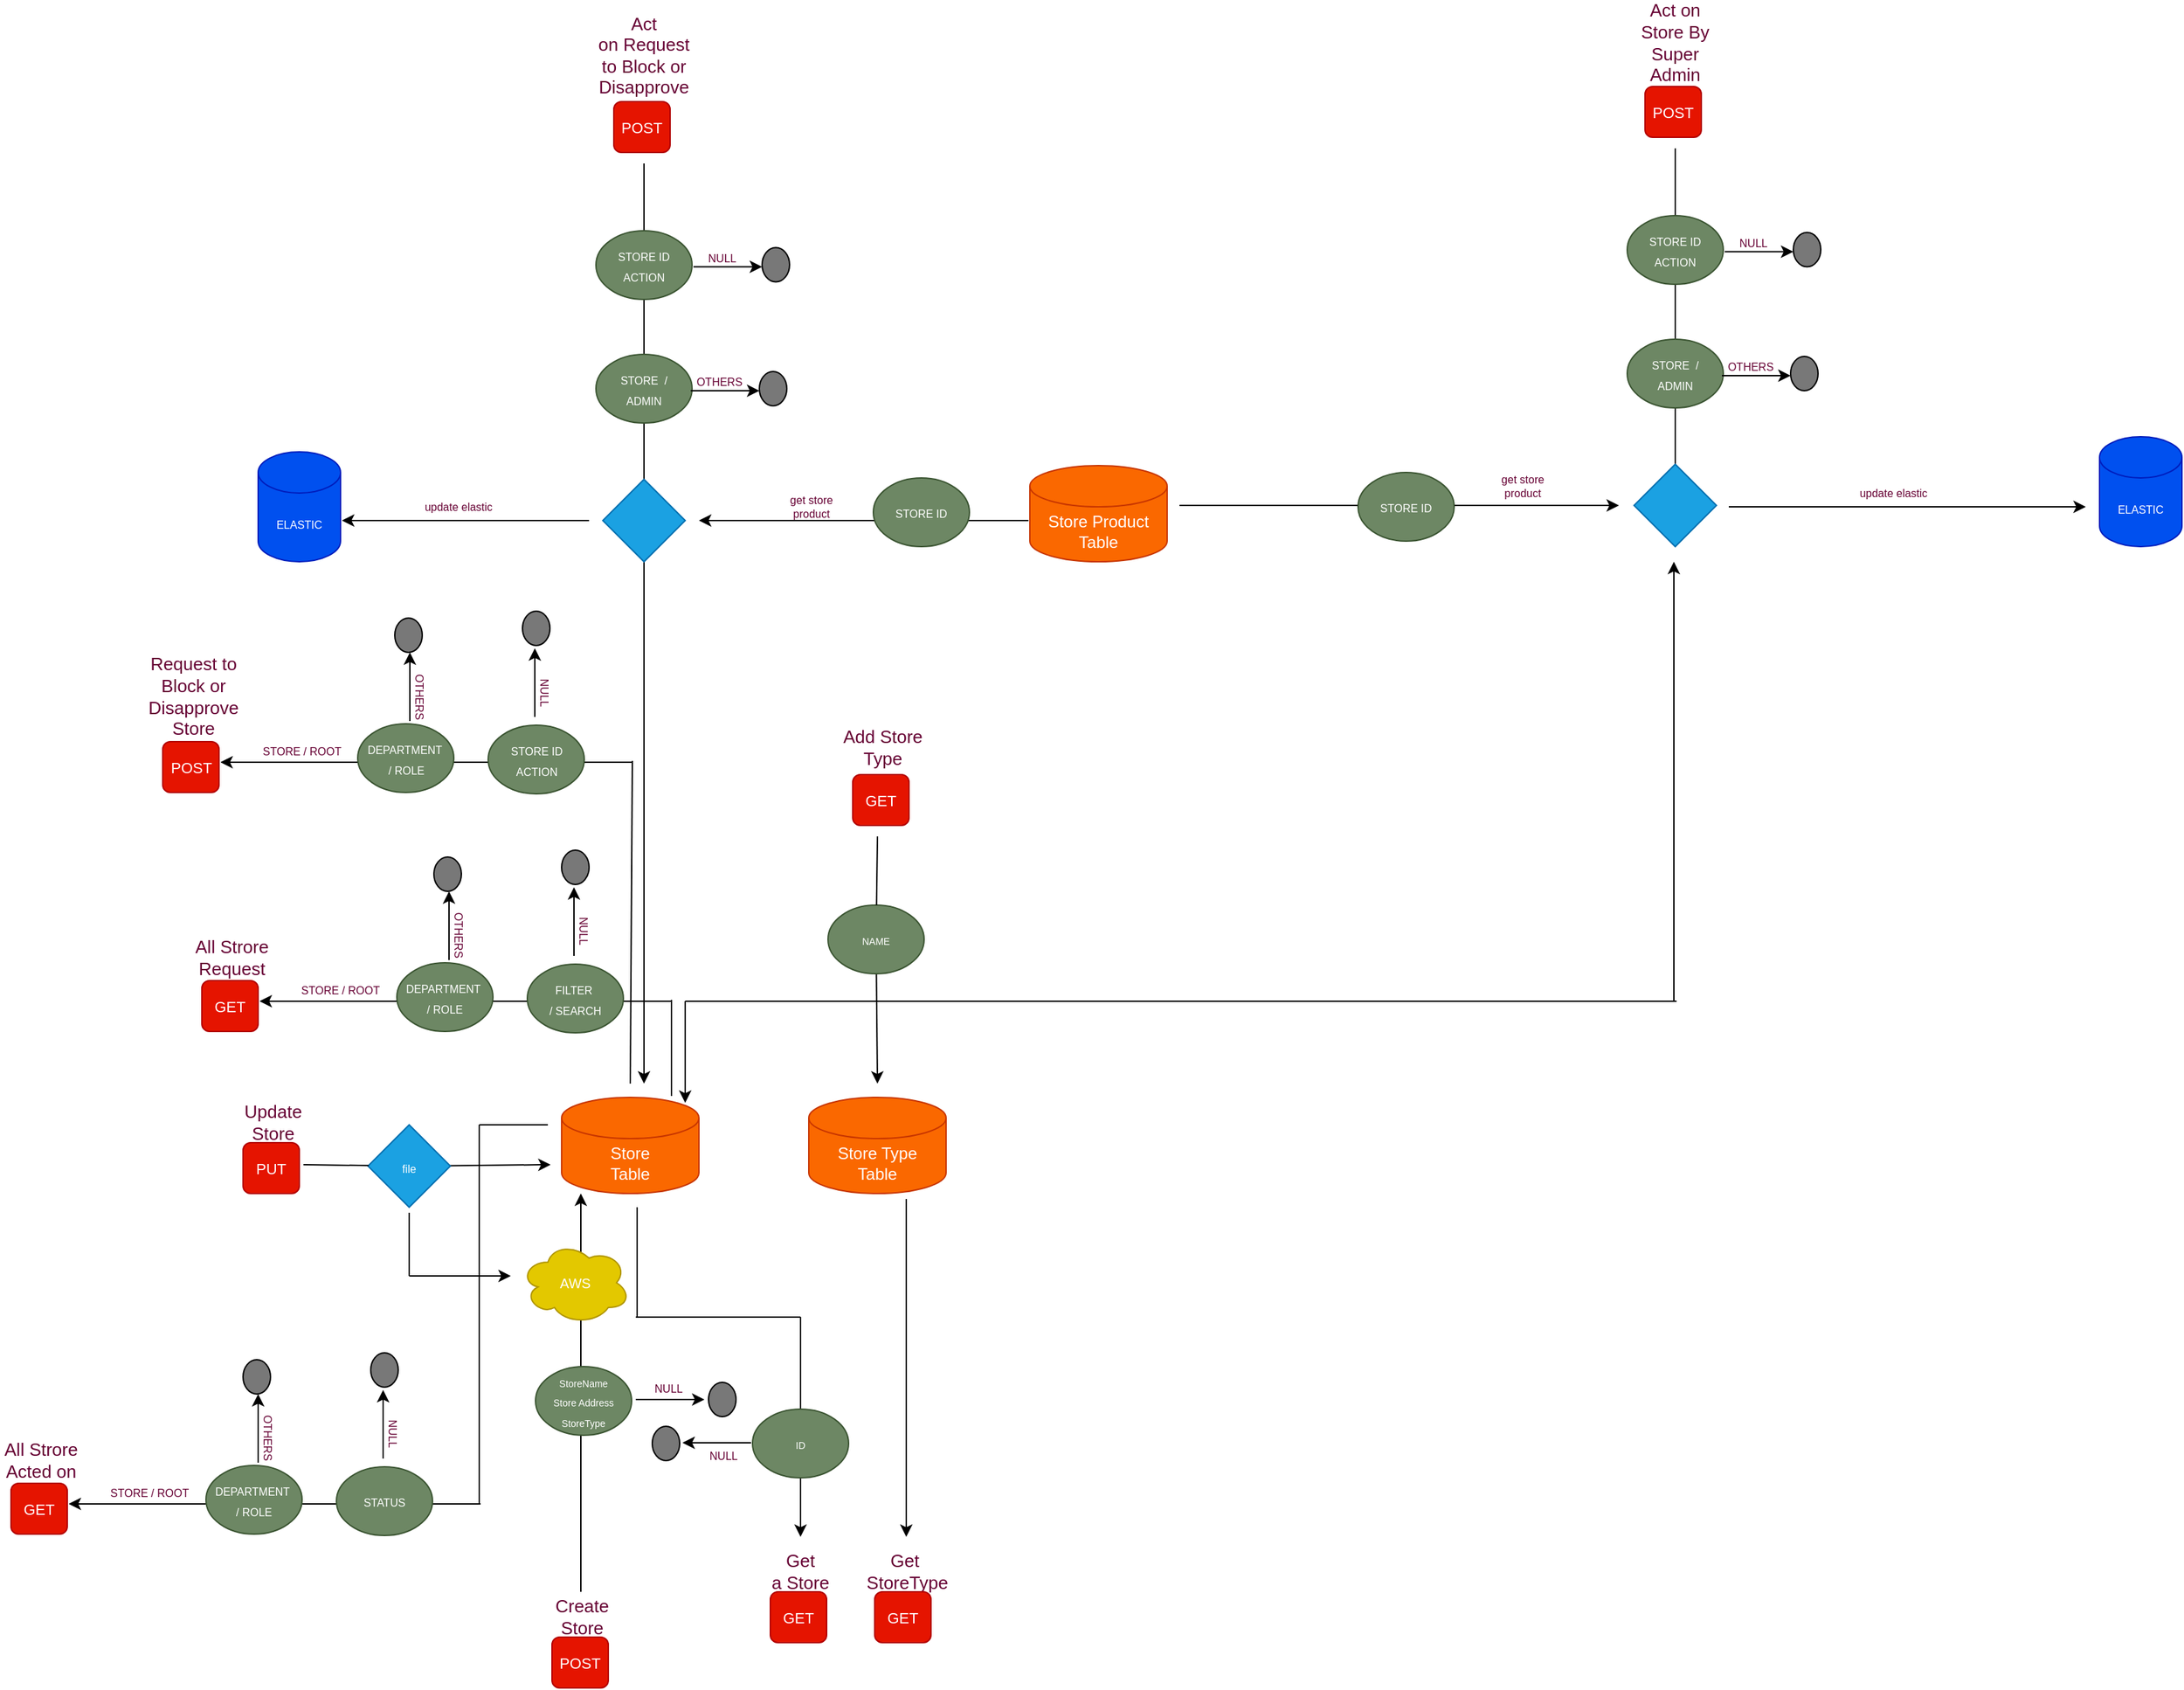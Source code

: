 <mxfile version="20.4.0" type="github">
  <diagram id="i9xrxphUEHvW15t4KBRU" name="Page-1">
    <mxGraphModel dx="786" dy="546" grid="1" gridSize="10" guides="1" tooltips="1" connect="1" arrows="1" fold="1" page="1" pageScale="1" pageWidth="90000" pageHeight="90000" math="0" shadow="0">
      <root>
        <mxCell id="0" />
        <mxCell id="1" parent="0" />
        <mxCell id="OTjgttVjAGzdU9vJC6uX-96" value="" style="endArrow=none;html=1;rounded=0;fontSize=8;fontColor=#660033;" edge="1" parent="1" target="OTjgttVjAGzdU9vJC6uX-95">
          <mxGeometry width="50" height="50" relative="1" as="geometry">
            <mxPoint x="1090" y="380" as="sourcePoint" />
            <mxPoint x="1090" y="1050" as="targetPoint" />
          </mxGeometry>
        </mxCell>
        <mxCell id="OTjgttVjAGzdU9vJC6uX-1" value="&lt;font color=&quot;#ffffff&quot;&gt;Store&lt;br&gt;Table&lt;/font&gt;" style="shape=cylinder3;whiteSpace=wrap;html=1;boundedLbl=1;backgroundOutline=1;size=15;fillColor=#fa6800;strokeColor=#C73500;fontColor=#000000;" vertex="1" parent="1">
          <mxGeometry x="1030" y="1060" width="100" height="70" as="geometry" />
        </mxCell>
        <mxCell id="OTjgttVjAGzdU9vJC6uX-2" value="" style="endArrow=classic;html=1;rounded=0;fontColor=#FFFFFF;" edge="1" parent="1">
          <mxGeometry width="50" height="50" relative="1" as="geometry">
            <mxPoint x="1044" y="1420" as="sourcePoint" />
            <mxPoint x="1044" y="1130" as="targetPoint" />
          </mxGeometry>
        </mxCell>
        <mxCell id="OTjgttVjAGzdU9vJC6uX-4" value="&lt;font style=&quot;font-size: 7px;&quot;&gt;StoreName&lt;br&gt;Store Address&lt;br&gt;StoreType&lt;br&gt;&lt;/font&gt;" style="ellipse;whiteSpace=wrap;html=1;fontColor=#ffffff;fillColor=#6d8764;strokeColor=#3A5431;" vertex="1" parent="1">
          <mxGeometry x="1011" y="1256" width="70" height="50" as="geometry" />
        </mxCell>
        <mxCell id="OTjgttVjAGzdU9vJC6uX-5" value="&lt;font color=&quot;#ffffff&quot; size=&quot;1&quot;&gt;AWS&lt;/font&gt;" style="ellipse;shape=cloud;whiteSpace=wrap;html=1;fontSize=7;fontColor=#000000;fillColor=#e3c800;strokeColor=#B09500;" vertex="1" parent="1">
          <mxGeometry x="1000" y="1165" width="80" height="60" as="geometry" />
        </mxCell>
        <mxCell id="OTjgttVjAGzdU9vJC6uX-7" value="" style="endArrow=classic;html=1;rounded=0;fontSize=8;fontColor=#FFFFFF;" edge="1" parent="1">
          <mxGeometry width="50" height="50" relative="1" as="geometry">
            <mxPoint x="1084" y="1280" as="sourcePoint" />
            <mxPoint x="1134" y="1280" as="targetPoint" />
          </mxGeometry>
        </mxCell>
        <mxCell id="OTjgttVjAGzdU9vJC6uX-8" value="&lt;font color=&quot;#660033&quot;&gt;NULL&lt;/font&gt;" style="text;html=1;strokeColor=none;fillColor=none;align=center;verticalAlign=middle;whiteSpace=wrap;rounded=0;fontSize=8;fontColor=#FFFFFF;" vertex="1" parent="1">
          <mxGeometry x="1078" y="1257" width="60" height="30" as="geometry" />
        </mxCell>
        <mxCell id="OTjgttVjAGzdU9vJC6uX-9" value="" style="ellipse;whiteSpace=wrap;html=1;fontSize=8;fontColor=#660033;fillColor=#787878;" vertex="1" parent="1">
          <mxGeometry x="1137" y="1267.5" width="20" height="25" as="geometry" />
        </mxCell>
        <mxCell id="OTjgttVjAGzdU9vJC6uX-10" value="&lt;font style=&quot;font-size: 13px;&quot;&gt;Create Store&lt;/font&gt;" style="text;html=1;strokeColor=none;fillColor=none;align=center;verticalAlign=middle;whiteSpace=wrap;rounded=0;fontSize=8;fontColor=#660033;" vertex="1" parent="1">
          <mxGeometry x="1015" y="1423" width="60" height="30" as="geometry" />
        </mxCell>
        <mxCell id="OTjgttVjAGzdU9vJC6uX-11" value="POST" style="rounded=1;whiteSpace=wrap;html=1;fontSize=11;fontColor=#ffffff;fillColor=#e51400;strokeColor=#B20000;" vertex="1" parent="1">
          <mxGeometry x="1023" y="1453" width="41" height="37" as="geometry" />
        </mxCell>
        <mxCell id="OTjgttVjAGzdU9vJC6uX-12" value="" style="endArrow=none;html=1;rounded=0;fontSize=13;fontColor=#660033;" edge="1" parent="1">
          <mxGeometry width="50" height="50" relative="1" as="geometry">
            <mxPoint x="1085" y="1140" as="sourcePoint" />
            <mxPoint x="1085" y="1220" as="targetPoint" />
          </mxGeometry>
        </mxCell>
        <mxCell id="OTjgttVjAGzdU9vJC6uX-13" value="" style="endArrow=none;html=1;rounded=0;fontSize=13;fontColor=#660033;" edge="1" parent="1">
          <mxGeometry width="50" height="50" relative="1" as="geometry">
            <mxPoint x="1084" y="1220" as="sourcePoint" />
            <mxPoint x="1204" y="1220" as="targetPoint" />
          </mxGeometry>
        </mxCell>
        <mxCell id="OTjgttVjAGzdU9vJC6uX-14" value="" style="endArrow=classic;html=1;rounded=0;fontSize=13;fontColor=#660033;" edge="1" parent="1">
          <mxGeometry width="50" height="50" relative="1" as="geometry">
            <mxPoint x="1204" y="1220" as="sourcePoint" />
            <mxPoint x="1204" y="1380" as="targetPoint" />
          </mxGeometry>
        </mxCell>
        <mxCell id="OTjgttVjAGzdU9vJC6uX-15" value="&lt;span style=&quot;font-size: 13px;&quot;&gt;Get&lt;br&gt;a Store&lt;br&gt;&lt;/span&gt;" style="text;html=1;strokeColor=none;fillColor=none;align=center;verticalAlign=middle;whiteSpace=wrap;rounded=0;fontSize=8;fontColor=#660033;" vertex="1" parent="1">
          <mxGeometry x="1174" y="1390" width="60" height="30" as="geometry" />
        </mxCell>
        <mxCell id="OTjgttVjAGzdU9vJC6uX-16" value="GET" style="rounded=1;whiteSpace=wrap;html=1;fontSize=11;fontColor=#ffffff;fillColor=#e51400;strokeColor=#B20000;" vertex="1" parent="1">
          <mxGeometry x="1182" y="1420" width="41" height="37" as="geometry" />
        </mxCell>
        <mxCell id="OTjgttVjAGzdU9vJC6uX-17" value="&lt;font style=&quot;font-size: 7px;&quot;&gt;ID&lt;br&gt;&lt;/font&gt;" style="ellipse;whiteSpace=wrap;html=1;fontColor=#ffffff;fillColor=#6d8764;strokeColor=#3A5431;" vertex="1" parent="1">
          <mxGeometry x="1169" y="1287" width="70" height="50" as="geometry" />
        </mxCell>
        <mxCell id="OTjgttVjAGzdU9vJC6uX-18" value="" style="endArrow=classic;html=1;rounded=0;fontSize=13;fontColor=#660033;" edge="1" parent="1">
          <mxGeometry width="50" height="50" relative="1" as="geometry">
            <mxPoint x="1168" y="1311.5" as="sourcePoint" />
            <mxPoint x="1118" y="1311.5" as="targetPoint" />
          </mxGeometry>
        </mxCell>
        <mxCell id="OTjgttVjAGzdU9vJC6uX-19" value="" style="ellipse;whiteSpace=wrap;html=1;fontSize=8;fontColor=#660033;fillColor=#787878;" vertex="1" parent="1">
          <mxGeometry x="1096" y="1299.5" width="20" height="25" as="geometry" />
        </mxCell>
        <mxCell id="OTjgttVjAGzdU9vJC6uX-20" value="&lt;font color=&quot;#660033&quot;&gt;NULL&lt;/font&gt;" style="text;html=1;strokeColor=none;fillColor=none;align=center;verticalAlign=middle;whiteSpace=wrap;rounded=0;fontSize=8;fontColor=#FFFFFF;" vertex="1" parent="1">
          <mxGeometry x="1118" y="1306" width="60" height="30" as="geometry" />
        </mxCell>
        <mxCell id="OTjgttVjAGzdU9vJC6uX-21" value="" style="endArrow=classic;html=1;rounded=0;fontSize=13;fontColor=#660033;startArrow=none;" edge="1" parent="1" source="OTjgttVjAGzdU9vJC6uX-23">
          <mxGeometry width="50" height="50" relative="1" as="geometry">
            <mxPoint x="842" y="1109" as="sourcePoint" />
            <mxPoint x="1022" y="1109" as="targetPoint" />
          </mxGeometry>
        </mxCell>
        <mxCell id="OTjgttVjAGzdU9vJC6uX-23" value="&lt;font style=&quot;font-size: 8px;&quot;&gt;file&lt;/font&gt;" style="rhombus;whiteSpace=wrap;html=1;fontSize=13;fontColor=#ffffff;fillColor=#1ba1e2;strokeColor=#006EAF;" vertex="1" parent="1">
          <mxGeometry x="889" y="1080" width="60" height="60" as="geometry" />
        </mxCell>
        <mxCell id="OTjgttVjAGzdU9vJC6uX-24" value="" style="endArrow=none;html=1;rounded=0;fontSize=13;fontColor=#660033;" edge="1" parent="1" target="OTjgttVjAGzdU9vJC6uX-23">
          <mxGeometry width="50" height="50" relative="1" as="geometry">
            <mxPoint x="842" y="1109" as="sourcePoint" />
            <mxPoint x="1022" y="1109" as="targetPoint" />
          </mxGeometry>
        </mxCell>
        <mxCell id="OTjgttVjAGzdU9vJC6uX-25" value="" style="endArrow=none;html=1;rounded=0;fontSize=13;fontColor=#660033;" edge="1" parent="1">
          <mxGeometry width="50" height="50" relative="1" as="geometry">
            <mxPoint x="919" y="1144" as="sourcePoint" />
            <mxPoint x="919" y="1190" as="targetPoint" />
          </mxGeometry>
        </mxCell>
        <mxCell id="OTjgttVjAGzdU9vJC6uX-26" value="" style="endArrow=classic;html=1;rounded=0;fontSize=13;fontColor=#660033;" edge="1" parent="1">
          <mxGeometry width="50" height="50" relative="1" as="geometry">
            <mxPoint x="919" y="1190" as="sourcePoint" />
            <mxPoint x="993" y="1190" as="targetPoint" />
          </mxGeometry>
        </mxCell>
        <mxCell id="OTjgttVjAGzdU9vJC6uX-27" value="&lt;font style=&quot;font-size: 13px;&quot;&gt;Update Store&lt;/font&gt;" style="text;html=1;strokeColor=none;fillColor=none;align=center;verticalAlign=middle;whiteSpace=wrap;rounded=0;fontSize=8;fontColor=#660033;" vertex="1" parent="1">
          <mxGeometry x="790" y="1063" width="60" height="30" as="geometry" />
        </mxCell>
        <mxCell id="OTjgttVjAGzdU9vJC6uX-28" value="PUT" style="rounded=1;whiteSpace=wrap;html=1;fontSize=11;fontColor=#ffffff;fillColor=#e51400;strokeColor=#B20000;" vertex="1" parent="1">
          <mxGeometry x="798" y="1093" width="41" height="37" as="geometry" />
        </mxCell>
        <mxCell id="OTjgttVjAGzdU9vJC6uX-29" value="&lt;font color=&quot;#ffffff&quot;&gt;Store Type&lt;br&gt;Table&lt;/font&gt;" style="shape=cylinder3;whiteSpace=wrap;html=1;boundedLbl=1;backgroundOutline=1;size=15;fillColor=#fa6800;strokeColor=#C73500;fontColor=#000000;" vertex="1" parent="1">
          <mxGeometry x="1210" y="1060" width="100" height="70" as="geometry" />
        </mxCell>
        <mxCell id="OTjgttVjAGzdU9vJC6uX-31" value="" style="endArrow=classic;html=1;rounded=0;fontSize=8;fontColor=#660033;startArrow=none;" edge="1" parent="1" source="OTjgttVjAGzdU9vJC6uX-34">
          <mxGeometry width="50" height="50" relative="1" as="geometry">
            <mxPoint x="1260" y="870" as="sourcePoint" />
            <mxPoint x="1260" y="1050" as="targetPoint" />
          </mxGeometry>
        </mxCell>
        <mxCell id="OTjgttVjAGzdU9vJC6uX-32" value="&lt;span style=&quot;font-size: 13px;&quot;&gt;Add Store Type&lt;br&gt;&lt;/span&gt;" style="text;html=1;strokeColor=none;fillColor=none;align=center;verticalAlign=middle;whiteSpace=wrap;rounded=0;fontSize=8;fontColor=#660033;" vertex="1" parent="1">
          <mxGeometry x="1234" y="790" width="60" height="30" as="geometry" />
        </mxCell>
        <mxCell id="OTjgttVjAGzdU9vJC6uX-33" value="GET" style="rounded=1;whiteSpace=wrap;html=1;fontSize=11;fontColor=#ffffff;fillColor=#e51400;strokeColor=#B20000;" vertex="1" parent="1">
          <mxGeometry x="1242" y="825" width="41" height="37" as="geometry" />
        </mxCell>
        <mxCell id="OTjgttVjAGzdU9vJC6uX-34" value="&lt;font style=&quot;font-size: 7px;&quot;&gt;NAME&lt;br&gt;&lt;/font&gt;" style="ellipse;whiteSpace=wrap;html=1;fontColor=#ffffff;fillColor=#6d8764;strokeColor=#3A5431;" vertex="1" parent="1">
          <mxGeometry x="1224" y="920" width="70" height="50" as="geometry" />
        </mxCell>
        <mxCell id="OTjgttVjAGzdU9vJC6uX-35" value="" style="endArrow=none;html=1;rounded=0;fontSize=8;fontColor=#660033;" edge="1" parent="1" target="OTjgttVjAGzdU9vJC6uX-34">
          <mxGeometry width="50" height="50" relative="1" as="geometry">
            <mxPoint x="1260" y="870" as="sourcePoint" />
            <mxPoint x="1260" y="1050" as="targetPoint" />
          </mxGeometry>
        </mxCell>
        <mxCell id="OTjgttVjAGzdU9vJC6uX-36" value="" style="endArrow=classic;html=1;rounded=0;fontSize=8;fontColor=#660033;" edge="1" parent="1">
          <mxGeometry width="50" height="50" relative="1" as="geometry">
            <mxPoint x="1281" y="1134" as="sourcePoint" />
            <mxPoint x="1281" y="1380" as="targetPoint" />
          </mxGeometry>
        </mxCell>
        <mxCell id="OTjgttVjAGzdU9vJC6uX-37" value="&lt;span style=&quot;font-size: 13px;&quot;&gt;Get&lt;br&gt;&amp;nbsp;StoreType&lt;br&gt;&lt;/span&gt;" style="text;html=1;strokeColor=none;fillColor=none;align=center;verticalAlign=middle;whiteSpace=wrap;rounded=0;fontSize=8;fontColor=#660033;" vertex="1" parent="1">
          <mxGeometry x="1250" y="1390" width="60" height="30" as="geometry" />
        </mxCell>
        <mxCell id="OTjgttVjAGzdU9vJC6uX-38" value="GET" style="rounded=1;whiteSpace=wrap;html=1;fontSize=11;fontColor=#ffffff;fillColor=#e51400;strokeColor=#B20000;" vertex="1" parent="1">
          <mxGeometry x="1258" y="1420" width="41" height="37" as="geometry" />
        </mxCell>
        <mxCell id="OTjgttVjAGzdU9vJC6uX-39" value="" style="endArrow=none;html=1;rounded=0;fontSize=8;fontColor=#660033;" edge="1" parent="1">
          <mxGeometry width="50" height="50" relative="1" as="geometry">
            <mxPoint x="1110" y="1059" as="sourcePoint" />
            <mxPoint x="1110" y="989" as="targetPoint" />
          </mxGeometry>
        </mxCell>
        <mxCell id="OTjgttVjAGzdU9vJC6uX-40" value="" style="endArrow=classic;html=1;rounded=0;fontSize=8;fontColor=#660033;" edge="1" parent="1">
          <mxGeometry width="50" height="50" relative="1" as="geometry">
            <mxPoint x="1110" y="990" as="sourcePoint" />
            <mxPoint x="810" y="990" as="targetPoint" />
          </mxGeometry>
        </mxCell>
        <mxCell id="OTjgttVjAGzdU9vJC6uX-41" value="&lt;font style=&quot;font-size: 8px;&quot;&gt;DEPARTMENT&amp;nbsp;&lt;br&gt;/ ROLE&lt;br&gt;&lt;/font&gt;" style="ellipse;whiteSpace=wrap;html=1;fontColor=#ffffff;fillColor=#6d8764;strokeColor=#3A5431;" vertex="1" parent="1">
          <mxGeometry x="910" y="962" width="70" height="50" as="geometry" />
        </mxCell>
        <mxCell id="OTjgttVjAGzdU9vJC6uX-42" value="&lt;font color=&quot;#660033&quot;&gt;STORE / ROOT&lt;/font&gt;" style="text;html=1;strokeColor=none;fillColor=none;align=center;verticalAlign=middle;whiteSpace=wrap;rounded=0;fontSize=8;fontColor=#FFFFFF;" vertex="1" parent="1">
          <mxGeometry x="839" y="967" width="60" height="30" as="geometry" />
        </mxCell>
        <mxCell id="OTjgttVjAGzdU9vJC6uX-43" value="" style="endArrow=classic;html=1;rounded=0;fontSize=8;fontColor=#660033;" edge="1" parent="1">
          <mxGeometry width="50" height="50" relative="1" as="geometry">
            <mxPoint x="948" y="960" as="sourcePoint" />
            <mxPoint x="948" y="910" as="targetPoint" />
          </mxGeometry>
        </mxCell>
        <mxCell id="OTjgttVjAGzdU9vJC6uX-44" value="&lt;font color=&quot;#660033&quot;&gt;OTHERS&lt;/font&gt;" style="text;html=1;strokeColor=none;fillColor=none;align=center;verticalAlign=middle;whiteSpace=wrap;rounded=0;fontSize=8;fontColor=#FFFFFF;rotation=90;" vertex="1" parent="1">
          <mxGeometry x="925" y="927" width="60" height="30" as="geometry" />
        </mxCell>
        <mxCell id="OTjgttVjAGzdU9vJC6uX-45" value="&lt;font style=&quot;font-size: 8px;&quot;&gt;FILTER&amp;nbsp;&lt;br&gt;/ SEARCH&lt;br&gt;&lt;/font&gt;" style="ellipse;whiteSpace=wrap;html=1;fontColor=#ffffff;fillColor=#6d8764;strokeColor=#3A5431;" vertex="1" parent="1">
          <mxGeometry x="1005" y="963" width="70" height="50" as="geometry" />
        </mxCell>
        <mxCell id="OTjgttVjAGzdU9vJC6uX-47" value="" style="endArrow=classic;html=1;rounded=0;fontSize=8;fontColor=#660033;" edge="1" parent="1">
          <mxGeometry width="50" height="50" relative="1" as="geometry">
            <mxPoint x="1039" y="957" as="sourcePoint" />
            <mxPoint x="1039" y="907" as="targetPoint" />
          </mxGeometry>
        </mxCell>
        <mxCell id="OTjgttVjAGzdU9vJC6uX-48" value="&lt;font color=&quot;#660033&quot;&gt;NULL&lt;/font&gt;" style="text;html=1;strokeColor=none;fillColor=none;align=center;verticalAlign=middle;whiteSpace=wrap;rounded=0;fontSize=8;fontColor=#FFFFFF;rotation=90;" vertex="1" parent="1">
          <mxGeometry x="1016" y="924" width="60" height="30" as="geometry" />
        </mxCell>
        <mxCell id="OTjgttVjAGzdU9vJC6uX-49" value="" style="ellipse;whiteSpace=wrap;html=1;fontSize=8;fontColor=#660033;fillColor=#787878;" vertex="1" parent="1">
          <mxGeometry x="1030" y="880" width="20" height="25" as="geometry" />
        </mxCell>
        <mxCell id="OTjgttVjAGzdU9vJC6uX-50" value="" style="ellipse;whiteSpace=wrap;html=1;fontSize=8;fontColor=#660033;fillColor=#787878;" vertex="1" parent="1">
          <mxGeometry x="937" y="885" width="20" height="25" as="geometry" />
        </mxCell>
        <mxCell id="OTjgttVjAGzdU9vJC6uX-51" value="&lt;font style=&quot;font-size: 13px;&quot;&gt;All Strore Request&lt;/font&gt;" style="text;html=1;strokeColor=none;fillColor=none;align=center;verticalAlign=middle;whiteSpace=wrap;rounded=0;fontSize=8;fontColor=#660033;" vertex="1" parent="1">
          <mxGeometry x="760" y="943" width="60" height="30" as="geometry" />
        </mxCell>
        <mxCell id="OTjgttVjAGzdU9vJC6uX-52" value="GET" style="rounded=1;whiteSpace=wrap;html=1;fontSize=11;fontColor=#ffffff;fillColor=#e51400;strokeColor=#B20000;" vertex="1" parent="1">
          <mxGeometry x="768" y="975" width="41" height="37" as="geometry" />
        </mxCell>
        <mxCell id="OTjgttVjAGzdU9vJC6uX-53" value="" style="endArrow=none;html=1;rounded=0;fontSize=8;fontColor=#660033;" edge="1" parent="1">
          <mxGeometry width="50" height="50" relative="1" as="geometry">
            <mxPoint x="970" y="1356" as="sourcePoint" />
            <mxPoint x="970" y="1080" as="targetPoint" />
          </mxGeometry>
        </mxCell>
        <mxCell id="OTjgttVjAGzdU9vJC6uX-54" value="" style="endArrow=classic;html=1;rounded=0;fontSize=8;fontColor=#660033;" edge="1" parent="1">
          <mxGeometry width="50" height="50" relative="1" as="geometry">
            <mxPoint x="971" y="1356" as="sourcePoint" />
            <mxPoint x="671" y="1356" as="targetPoint" />
          </mxGeometry>
        </mxCell>
        <mxCell id="OTjgttVjAGzdU9vJC6uX-55" value="&lt;font style=&quot;font-size: 8px;&quot;&gt;DEPARTMENT&amp;nbsp;&lt;br&gt;/ ROLE&lt;br&gt;&lt;/font&gt;" style="ellipse;whiteSpace=wrap;html=1;fontColor=#ffffff;fillColor=#6d8764;strokeColor=#3A5431;" vertex="1" parent="1">
          <mxGeometry x="771" y="1328" width="70" height="50" as="geometry" />
        </mxCell>
        <mxCell id="OTjgttVjAGzdU9vJC6uX-56" value="&lt;font color=&quot;#660033&quot;&gt;STORE / ROOT&lt;/font&gt;" style="text;html=1;strokeColor=none;fillColor=none;align=center;verticalAlign=middle;whiteSpace=wrap;rounded=0;fontSize=8;fontColor=#FFFFFF;" vertex="1" parent="1">
          <mxGeometry x="700" y="1333" width="60" height="30" as="geometry" />
        </mxCell>
        <mxCell id="OTjgttVjAGzdU9vJC6uX-57" value="" style="endArrow=classic;html=1;rounded=0;fontSize=8;fontColor=#660033;" edge="1" parent="1">
          <mxGeometry width="50" height="50" relative="1" as="geometry">
            <mxPoint x="809" y="1326" as="sourcePoint" />
            <mxPoint x="809" y="1276" as="targetPoint" />
          </mxGeometry>
        </mxCell>
        <mxCell id="OTjgttVjAGzdU9vJC6uX-58" value="&lt;font color=&quot;#660033&quot;&gt;OTHERS&lt;/font&gt;" style="text;html=1;strokeColor=none;fillColor=none;align=center;verticalAlign=middle;whiteSpace=wrap;rounded=0;fontSize=8;fontColor=#FFFFFF;rotation=90;" vertex="1" parent="1">
          <mxGeometry x="786" y="1293" width="60" height="30" as="geometry" />
        </mxCell>
        <mxCell id="OTjgttVjAGzdU9vJC6uX-59" value="&lt;font style=&quot;font-size: 8px;&quot;&gt;STATUS&lt;br&gt;&lt;/font&gt;" style="ellipse;whiteSpace=wrap;html=1;fontColor=#ffffff;fillColor=#6d8764;strokeColor=#3A5431;" vertex="1" parent="1">
          <mxGeometry x="866" y="1329" width="70" height="50" as="geometry" />
        </mxCell>
        <mxCell id="OTjgttVjAGzdU9vJC6uX-60" value="" style="endArrow=classic;html=1;rounded=0;fontSize=8;fontColor=#660033;" edge="1" parent="1">
          <mxGeometry width="50" height="50" relative="1" as="geometry">
            <mxPoint x="900" y="1323" as="sourcePoint" />
            <mxPoint x="900" y="1273" as="targetPoint" />
          </mxGeometry>
        </mxCell>
        <mxCell id="OTjgttVjAGzdU9vJC6uX-61" value="&lt;font color=&quot;#660033&quot;&gt;NULL&lt;/font&gt;" style="text;html=1;strokeColor=none;fillColor=none;align=center;verticalAlign=middle;whiteSpace=wrap;rounded=0;fontSize=8;fontColor=#FFFFFF;rotation=90;" vertex="1" parent="1">
          <mxGeometry x="877" y="1290" width="60" height="30" as="geometry" />
        </mxCell>
        <mxCell id="OTjgttVjAGzdU9vJC6uX-62" value="" style="ellipse;whiteSpace=wrap;html=1;fontSize=8;fontColor=#660033;fillColor=#787878;" vertex="1" parent="1">
          <mxGeometry x="891" y="1246" width="20" height="25" as="geometry" />
        </mxCell>
        <mxCell id="OTjgttVjAGzdU9vJC6uX-63" value="" style="ellipse;whiteSpace=wrap;html=1;fontSize=8;fontColor=#660033;fillColor=#787878;" vertex="1" parent="1">
          <mxGeometry x="798" y="1251" width="20" height="25" as="geometry" />
        </mxCell>
        <mxCell id="OTjgttVjAGzdU9vJC6uX-64" value="&lt;font style=&quot;font-size: 13px;&quot;&gt;All Strore Acted on&lt;/font&gt;" style="text;html=1;strokeColor=none;fillColor=none;align=center;verticalAlign=middle;whiteSpace=wrap;rounded=0;fontSize=8;fontColor=#660033;" vertex="1" parent="1">
          <mxGeometry x="621" y="1309" width="60" height="30" as="geometry" />
        </mxCell>
        <mxCell id="OTjgttVjAGzdU9vJC6uX-65" value="GET" style="rounded=1;whiteSpace=wrap;html=1;fontSize=11;fontColor=#ffffff;fillColor=#e51400;strokeColor=#B20000;" vertex="1" parent="1">
          <mxGeometry x="629" y="1341" width="41" height="37" as="geometry" />
        </mxCell>
        <mxCell id="OTjgttVjAGzdU9vJC6uX-66" value="" style="endArrow=none;html=1;rounded=0;fontSize=8;fontColor=#660033;" edge="1" parent="1">
          <mxGeometry width="50" height="50" relative="1" as="geometry">
            <mxPoint x="970" y="1080" as="sourcePoint" />
            <mxPoint x="1020" y="1080" as="targetPoint" />
          </mxGeometry>
        </mxCell>
        <mxCell id="OTjgttVjAGzdU9vJC6uX-67" value="" style="endArrow=none;html=1;rounded=0;fontSize=8;fontColor=#660033;" edge="1" parent="1">
          <mxGeometry width="50" height="50" relative="1" as="geometry">
            <mxPoint x="1080" y="1050" as="sourcePoint" />
            <mxPoint x="1081.5" y="815" as="targetPoint" />
          </mxGeometry>
        </mxCell>
        <mxCell id="OTjgttVjAGzdU9vJC6uX-68" value="" style="endArrow=classic;html=1;rounded=0;fontSize=8;fontColor=#660033;" edge="1" parent="1">
          <mxGeometry width="50" height="50" relative="1" as="geometry">
            <mxPoint x="1081.5" y="816" as="sourcePoint" />
            <mxPoint x="781.5" y="816" as="targetPoint" />
          </mxGeometry>
        </mxCell>
        <mxCell id="OTjgttVjAGzdU9vJC6uX-69" value="&lt;font style=&quot;font-size: 8px;&quot;&gt;DEPARTMENT&amp;nbsp;&lt;br&gt;/ ROLE&lt;br&gt;&lt;/font&gt;" style="ellipse;whiteSpace=wrap;html=1;fontColor=#ffffff;fillColor=#6d8764;strokeColor=#3A5431;" vertex="1" parent="1">
          <mxGeometry x="881.5" y="788" width="70" height="50" as="geometry" />
        </mxCell>
        <mxCell id="OTjgttVjAGzdU9vJC6uX-70" value="&lt;font color=&quot;#660033&quot;&gt;STORE / ROOT&lt;/font&gt;" style="text;html=1;strokeColor=none;fillColor=none;align=center;verticalAlign=middle;whiteSpace=wrap;rounded=0;fontSize=8;fontColor=#FFFFFF;" vertex="1" parent="1">
          <mxGeometry x="810.5" y="793" width="60" height="30" as="geometry" />
        </mxCell>
        <mxCell id="OTjgttVjAGzdU9vJC6uX-71" value="" style="endArrow=classic;html=1;rounded=0;fontSize=8;fontColor=#660033;" edge="1" parent="1">
          <mxGeometry width="50" height="50" relative="1" as="geometry">
            <mxPoint x="919.5" y="786" as="sourcePoint" />
            <mxPoint x="919.5" y="736" as="targetPoint" />
          </mxGeometry>
        </mxCell>
        <mxCell id="OTjgttVjAGzdU9vJC6uX-72" value="&lt;font color=&quot;#660033&quot;&gt;OTHERS&lt;/font&gt;" style="text;html=1;strokeColor=none;fillColor=none;align=center;verticalAlign=middle;whiteSpace=wrap;rounded=0;fontSize=8;fontColor=#FFFFFF;rotation=90;" vertex="1" parent="1">
          <mxGeometry x="896.5" y="753" width="60" height="30" as="geometry" />
        </mxCell>
        <mxCell id="OTjgttVjAGzdU9vJC6uX-73" value="&lt;font style=&quot;font-size: 8px;&quot;&gt;STORE ID&lt;br&gt;ACTION&lt;br&gt;&lt;/font&gt;" style="ellipse;whiteSpace=wrap;html=1;fontColor=#ffffff;fillColor=#6d8764;strokeColor=#3A5431;" vertex="1" parent="1">
          <mxGeometry x="976.5" y="789" width="70" height="50" as="geometry" />
        </mxCell>
        <mxCell id="OTjgttVjAGzdU9vJC6uX-74" value="" style="endArrow=classic;html=1;rounded=0;fontSize=8;fontColor=#660033;" edge="1" parent="1">
          <mxGeometry width="50" height="50" relative="1" as="geometry">
            <mxPoint x="1010.5" y="783" as="sourcePoint" />
            <mxPoint x="1010.5" y="733" as="targetPoint" />
          </mxGeometry>
        </mxCell>
        <mxCell id="OTjgttVjAGzdU9vJC6uX-75" value="&lt;font color=&quot;#660033&quot;&gt;NULL&lt;/font&gt;" style="text;html=1;strokeColor=none;fillColor=none;align=center;verticalAlign=middle;whiteSpace=wrap;rounded=0;fontSize=8;fontColor=#FFFFFF;rotation=90;" vertex="1" parent="1">
          <mxGeometry x="987.5" y="750" width="60" height="30" as="geometry" />
        </mxCell>
        <mxCell id="OTjgttVjAGzdU9vJC6uX-76" value="" style="ellipse;whiteSpace=wrap;html=1;fontSize=8;fontColor=#660033;fillColor=#787878;" vertex="1" parent="1">
          <mxGeometry x="1001.5" y="706" width="20" height="25" as="geometry" />
        </mxCell>
        <mxCell id="OTjgttVjAGzdU9vJC6uX-77" value="" style="ellipse;whiteSpace=wrap;html=1;fontSize=8;fontColor=#660033;fillColor=#787878;" vertex="1" parent="1">
          <mxGeometry x="908.5" y="711" width="20" height="25" as="geometry" />
        </mxCell>
        <mxCell id="OTjgttVjAGzdU9vJC6uX-78" value="&lt;span style=&quot;font-size: 13px;&quot;&gt;Request to Block or Disapprove Store&lt;/span&gt;" style="text;html=1;strokeColor=none;fillColor=none;align=center;verticalAlign=middle;whiteSpace=wrap;rounded=0;fontSize=8;fontColor=#660033;" vertex="1" parent="1">
          <mxGeometry x="731.5" y="753" width="60" height="30" as="geometry" />
        </mxCell>
        <mxCell id="OTjgttVjAGzdU9vJC6uX-79" value="POST" style="rounded=1;whiteSpace=wrap;html=1;fontSize=11;fontColor=#ffffff;fillColor=#e51400;strokeColor=#B20000;" vertex="1" parent="1">
          <mxGeometry x="739.5" y="801" width="41" height="37" as="geometry" />
        </mxCell>
        <mxCell id="OTjgttVjAGzdU9vJC6uX-80" value="" style="endArrow=classic;html=1;rounded=0;fontSize=8;fontColor=#660033;startArrow=none;" edge="1" parent="1" source="OTjgttVjAGzdU9vJC6uX-95">
          <mxGeometry width="50" height="50" relative="1" as="geometry">
            <mxPoint x="1090" y="380" as="sourcePoint" />
            <mxPoint x="1090" y="1050" as="targetPoint" />
          </mxGeometry>
        </mxCell>
        <mxCell id="OTjgttVjAGzdU9vJC6uX-81" value="&lt;font style=&quot;font-size: 8px;&quot;&gt;STORE&amp;nbsp; / &lt;br&gt;ADMIN&lt;br&gt;&lt;/font&gt;" style="ellipse;whiteSpace=wrap;html=1;fontColor=#ffffff;fillColor=#6d8764;strokeColor=#3A5431;" vertex="1" parent="1">
          <mxGeometry x="1055" y="519" width="70" height="50" as="geometry" />
        </mxCell>
        <mxCell id="OTjgttVjAGzdU9vJC6uX-82" value="" style="endArrow=classic;html=1;rounded=0;fontSize=8;fontColor=#660033;" edge="1" parent="1">
          <mxGeometry width="50" height="50" relative="1" as="geometry">
            <mxPoint x="1124" y="545.5" as="sourcePoint" />
            <mxPoint x="1174" y="545.5" as="targetPoint" />
          </mxGeometry>
        </mxCell>
        <mxCell id="OTjgttVjAGzdU9vJC6uX-83" value="" style="ellipse;whiteSpace=wrap;html=1;fontSize=8;fontColor=#660033;fillColor=#787878;" vertex="1" parent="1">
          <mxGeometry x="1174" y="531.5" width="20" height="25" as="geometry" />
        </mxCell>
        <mxCell id="OTjgttVjAGzdU9vJC6uX-84" value="&lt;font color=&quot;#660033&quot;&gt;OTHERS&lt;/font&gt;" style="text;html=1;strokeColor=none;fillColor=none;align=center;verticalAlign=middle;whiteSpace=wrap;rounded=0;fontSize=8;fontColor=#FFFFFF;rotation=0;" vertex="1" parent="1">
          <mxGeometry x="1115" y="524" width="60" height="30" as="geometry" />
        </mxCell>
        <mxCell id="OTjgttVjAGzdU9vJC6uX-85" value="&lt;font style=&quot;font-size: 8px;&quot;&gt;STORE ID&lt;br&gt;ACTION&lt;br&gt;&lt;/font&gt;" style="ellipse;whiteSpace=wrap;html=1;fontColor=#ffffff;fillColor=#6d8764;strokeColor=#3A5431;" vertex="1" parent="1">
          <mxGeometry x="1055" y="429" width="70" height="50" as="geometry" />
        </mxCell>
        <mxCell id="OTjgttVjAGzdU9vJC6uX-91" value="" style="endArrow=classic;html=1;rounded=0;fontSize=8;fontColor=#660033;" edge="1" parent="1">
          <mxGeometry width="50" height="50" relative="1" as="geometry">
            <mxPoint x="1126" y="455.25" as="sourcePoint" />
            <mxPoint x="1176" y="455.25" as="targetPoint" />
          </mxGeometry>
        </mxCell>
        <mxCell id="OTjgttVjAGzdU9vJC6uX-92" value="" style="ellipse;whiteSpace=wrap;html=1;fontSize=8;fontColor=#660033;fillColor=#787878;" vertex="1" parent="1">
          <mxGeometry x="1176" y="441.25" width="20" height="25" as="geometry" />
        </mxCell>
        <mxCell id="OTjgttVjAGzdU9vJC6uX-93" value="&lt;font color=&quot;#660033&quot;&gt;NULL&lt;/font&gt;" style="text;html=1;strokeColor=none;fillColor=none;align=center;verticalAlign=middle;whiteSpace=wrap;rounded=0;fontSize=8;fontColor=#FFFFFF;rotation=0;" vertex="1" parent="1">
          <mxGeometry x="1117" y="433.75" width="60" height="30" as="geometry" />
        </mxCell>
        <mxCell id="OTjgttVjAGzdU9vJC6uX-95" value="" style="rhombus;whiteSpace=wrap;html=1;fontSize=13;fontColor=#ffffff;fillColor=#1ba1e2;strokeColor=#006EAF;" vertex="1" parent="1">
          <mxGeometry x="1060" y="610" width="60" height="60" as="geometry" />
        </mxCell>
        <mxCell id="OTjgttVjAGzdU9vJC6uX-97" value="" style="endArrow=classic;html=1;rounded=0;fontSize=8;fontColor=#660033;" edge="1" parent="1">
          <mxGeometry width="50" height="50" relative="1" as="geometry">
            <mxPoint x="1370" y="640" as="sourcePoint" />
            <mxPoint x="1130" y="640" as="targetPoint" />
          </mxGeometry>
        </mxCell>
        <mxCell id="OTjgttVjAGzdU9vJC6uX-98" value="&lt;font color=&quot;#ffffff&quot;&gt;Store Product&lt;br&gt;Table&lt;/font&gt;" style="shape=cylinder3;whiteSpace=wrap;html=1;boundedLbl=1;backgroundOutline=1;size=15;fillColor=#fa6800;strokeColor=#C73500;fontColor=#000000;" vertex="1" parent="1">
          <mxGeometry x="1371" y="600" width="100" height="70" as="geometry" />
        </mxCell>
        <mxCell id="OTjgttVjAGzdU9vJC6uX-99" value="&lt;font color=&quot;#660033&quot;&gt;get store product&lt;/font&gt;" style="text;html=1;strokeColor=none;fillColor=none;align=center;verticalAlign=middle;whiteSpace=wrap;rounded=0;fontSize=8;fontColor=#FFFFFF;" vertex="1" parent="1">
          <mxGeometry x="1182" y="615" width="60" height="30" as="geometry" />
        </mxCell>
        <mxCell id="OTjgttVjAGzdU9vJC6uX-100" value="&lt;font style=&quot;font-size: 8px;&quot;&gt;STORE ID&lt;br&gt;&lt;/font&gt;" style="ellipse;whiteSpace=wrap;html=1;fontColor=#ffffff;fillColor=#6d8764;strokeColor=#3A5431;" vertex="1" parent="1">
          <mxGeometry x="1257" y="609" width="70" height="50" as="geometry" />
        </mxCell>
        <mxCell id="OTjgttVjAGzdU9vJC6uX-101" value="ELASTIC" style="shape=cylinder3;whiteSpace=wrap;html=1;boundedLbl=1;backgroundOutline=1;size=15;fontSize=8;fontColor=#ffffff;fillColor=#0050ef;strokeColor=#001DBC;" vertex="1" parent="1">
          <mxGeometry x="809" y="590" width="60" height="80" as="geometry" />
        </mxCell>
        <mxCell id="OTjgttVjAGzdU9vJC6uX-102" value="" style="endArrow=classic;html=1;rounded=0;fontSize=8;fontColor=#660033;" edge="1" parent="1">
          <mxGeometry width="50" height="50" relative="1" as="geometry">
            <mxPoint x="1050" y="640" as="sourcePoint" />
            <mxPoint x="870" y="640" as="targetPoint" />
          </mxGeometry>
        </mxCell>
        <mxCell id="OTjgttVjAGzdU9vJC6uX-103" value="&lt;font color=&quot;#660033&quot;&gt;update elastic&lt;/font&gt;" style="text;html=1;strokeColor=none;fillColor=none;align=center;verticalAlign=middle;whiteSpace=wrap;rounded=0;fontSize=8;fontColor=#FFFFFF;" vertex="1" parent="1">
          <mxGeometry x="925" y="615" width="60" height="30" as="geometry" />
        </mxCell>
        <mxCell id="OTjgttVjAGzdU9vJC6uX-106" value="&lt;span style=&quot;font-size: 13px;&quot;&gt;Act on&amp;nbsp;&lt;/span&gt;&lt;span style=&quot;font-size: 13px;&quot;&gt;Request to Block or Disapprove Store&lt;/span&gt;&lt;span style=&quot;font-size: 13px;&quot;&gt;&lt;br&gt;&lt;/span&gt;" style="text;html=1;strokeColor=none;fillColor=none;align=center;verticalAlign=middle;whiteSpace=wrap;rounded=0;fontSize=8;fontColor=#660033;" vertex="1" parent="1">
          <mxGeometry x="1060" y="294" width="60" height="30" as="geometry" />
        </mxCell>
        <mxCell id="OTjgttVjAGzdU9vJC6uX-107" value="POST" style="rounded=1;whiteSpace=wrap;html=1;fontSize=11;fontColor=#ffffff;fillColor=#e51400;strokeColor=#B20000;" vertex="1" parent="1">
          <mxGeometry x="1068" y="335" width="41" height="37" as="geometry" />
        </mxCell>
        <mxCell id="OTjgttVjAGzdU9vJC6uX-108" value="" style="endArrow=none;html=1;rounded=0;fontSize=8;fontColor=#660033;" edge="1" parent="1" target="OTjgttVjAGzdU9vJC6uX-117">
          <mxGeometry width="50" height="50" relative="1" as="geometry">
            <mxPoint x="1841" y="369" as="sourcePoint" />
            <mxPoint x="1841" y="1039" as="targetPoint" />
          </mxGeometry>
        </mxCell>
        <mxCell id="OTjgttVjAGzdU9vJC6uX-109" value="&lt;font style=&quot;font-size: 8px;&quot;&gt;STORE&amp;nbsp; / &lt;br&gt;ADMIN&lt;br&gt;&lt;/font&gt;" style="ellipse;whiteSpace=wrap;html=1;fontColor=#ffffff;fillColor=#6d8764;strokeColor=#3A5431;" vertex="1" parent="1">
          <mxGeometry x="1806" y="508" width="70" height="50" as="geometry" />
        </mxCell>
        <mxCell id="OTjgttVjAGzdU9vJC6uX-110" value="" style="endArrow=classic;html=1;rounded=0;fontSize=8;fontColor=#660033;" edge="1" parent="1">
          <mxGeometry width="50" height="50" relative="1" as="geometry">
            <mxPoint x="1875" y="534.5" as="sourcePoint" />
            <mxPoint x="1925" y="534.5" as="targetPoint" />
          </mxGeometry>
        </mxCell>
        <mxCell id="OTjgttVjAGzdU9vJC6uX-111" value="" style="ellipse;whiteSpace=wrap;html=1;fontSize=8;fontColor=#660033;fillColor=#787878;" vertex="1" parent="1">
          <mxGeometry x="1925" y="520.5" width="20" height="25" as="geometry" />
        </mxCell>
        <mxCell id="OTjgttVjAGzdU9vJC6uX-112" value="&lt;font color=&quot;#660033&quot;&gt;OTHERS&lt;/font&gt;" style="text;html=1;strokeColor=none;fillColor=none;align=center;verticalAlign=middle;whiteSpace=wrap;rounded=0;fontSize=8;fontColor=#FFFFFF;rotation=0;" vertex="1" parent="1">
          <mxGeometry x="1866" y="513" width="60" height="30" as="geometry" />
        </mxCell>
        <mxCell id="OTjgttVjAGzdU9vJC6uX-113" value="&lt;font style=&quot;font-size: 8px;&quot;&gt;STORE ID&lt;br&gt;ACTION&lt;br&gt;&lt;/font&gt;" style="ellipse;whiteSpace=wrap;html=1;fontColor=#ffffff;fillColor=#6d8764;strokeColor=#3A5431;" vertex="1" parent="1">
          <mxGeometry x="1806" y="418" width="70" height="50" as="geometry" />
        </mxCell>
        <mxCell id="OTjgttVjAGzdU9vJC6uX-114" value="" style="endArrow=classic;html=1;rounded=0;fontSize=8;fontColor=#660033;" edge="1" parent="1">
          <mxGeometry width="50" height="50" relative="1" as="geometry">
            <mxPoint x="1877" y="444.25" as="sourcePoint" />
            <mxPoint x="1927" y="444.25" as="targetPoint" />
          </mxGeometry>
        </mxCell>
        <mxCell id="OTjgttVjAGzdU9vJC6uX-115" value="" style="ellipse;whiteSpace=wrap;html=1;fontSize=8;fontColor=#660033;fillColor=#787878;" vertex="1" parent="1">
          <mxGeometry x="1927" y="430.25" width="20" height="25" as="geometry" />
        </mxCell>
        <mxCell id="OTjgttVjAGzdU9vJC6uX-116" value="&lt;font color=&quot;#660033&quot;&gt;NULL&lt;/font&gt;" style="text;html=1;strokeColor=none;fillColor=none;align=center;verticalAlign=middle;whiteSpace=wrap;rounded=0;fontSize=8;fontColor=#FFFFFF;rotation=0;" vertex="1" parent="1">
          <mxGeometry x="1868" y="422.75" width="60" height="30" as="geometry" />
        </mxCell>
        <mxCell id="OTjgttVjAGzdU9vJC6uX-117" value="" style="rhombus;whiteSpace=wrap;html=1;fontSize=13;fontColor=#ffffff;fillColor=#1ba1e2;strokeColor=#006EAF;" vertex="1" parent="1">
          <mxGeometry x="1811" y="599" width="60" height="60" as="geometry" />
        </mxCell>
        <mxCell id="OTjgttVjAGzdU9vJC6uX-118" value="" style="endArrow=classic;html=1;rounded=0;fontSize=8;fontColor=#660033;" edge="1" parent="1">
          <mxGeometry width="50" height="50" relative="1" as="geometry">
            <mxPoint x="1480" y="629" as="sourcePoint" />
            <mxPoint x="1800" y="629" as="targetPoint" />
          </mxGeometry>
        </mxCell>
        <mxCell id="OTjgttVjAGzdU9vJC6uX-119" value="&lt;font color=&quot;#660033&quot;&gt;get store product&lt;/font&gt;" style="text;html=1;strokeColor=none;fillColor=none;align=center;verticalAlign=middle;whiteSpace=wrap;rounded=0;fontSize=8;fontColor=#FFFFFF;" vertex="1" parent="1">
          <mxGeometry x="1700" y="600" width="60" height="30" as="geometry" />
        </mxCell>
        <mxCell id="OTjgttVjAGzdU9vJC6uX-120" value="&lt;font style=&quot;font-size: 8px;&quot;&gt;STORE ID&lt;br&gt;&lt;/font&gt;" style="ellipse;whiteSpace=wrap;html=1;fontColor=#ffffff;fillColor=#6d8764;strokeColor=#3A5431;" vertex="1" parent="1">
          <mxGeometry x="1610" y="605" width="70" height="50" as="geometry" />
        </mxCell>
        <mxCell id="OTjgttVjAGzdU9vJC6uX-121" value="ELASTIC" style="shape=cylinder3;whiteSpace=wrap;html=1;boundedLbl=1;backgroundOutline=1;size=15;fontSize=8;fontColor=#ffffff;fillColor=#0050ef;strokeColor=#001DBC;" vertex="1" parent="1">
          <mxGeometry x="2150" y="579" width="60" height="80" as="geometry" />
        </mxCell>
        <mxCell id="OTjgttVjAGzdU9vJC6uX-122" value="" style="endArrow=classic;html=1;rounded=0;fontSize=8;fontColor=#660033;" edge="1" parent="1">
          <mxGeometry width="50" height="50" relative="1" as="geometry">
            <mxPoint x="1880" y="630" as="sourcePoint" />
            <mxPoint x="2140" y="630" as="targetPoint" />
          </mxGeometry>
        </mxCell>
        <mxCell id="OTjgttVjAGzdU9vJC6uX-123" value="&lt;font color=&quot;#660033&quot;&gt;update elastic&lt;/font&gt;" style="text;html=1;strokeColor=none;fillColor=none;align=center;verticalAlign=middle;whiteSpace=wrap;rounded=0;fontSize=8;fontColor=#FFFFFF;" vertex="1" parent="1">
          <mxGeometry x="1970" y="605" width="60" height="30" as="geometry" />
        </mxCell>
        <mxCell id="OTjgttVjAGzdU9vJC6uX-124" value="&lt;span style=&quot;font-size: 13px;&quot;&gt;Act on Store By Super Admin&lt;/span&gt;&lt;span style=&quot;font-size: 13px;&quot;&gt;&lt;br&gt;&lt;/span&gt;" style="text;html=1;strokeColor=none;fillColor=none;align=center;verticalAlign=middle;whiteSpace=wrap;rounded=0;fontSize=8;fontColor=#660033;" vertex="1" parent="1">
          <mxGeometry x="1811" y="277" width="60" height="30" as="geometry" />
        </mxCell>
        <mxCell id="OTjgttVjAGzdU9vJC6uX-125" value="POST" style="rounded=1;whiteSpace=wrap;html=1;fontSize=11;fontColor=#ffffff;fillColor=#e51400;strokeColor=#B20000;" vertex="1" parent="1">
          <mxGeometry x="1819" y="324" width="41" height="37" as="geometry" />
        </mxCell>
        <mxCell id="OTjgttVjAGzdU9vJC6uX-127" value="" style="endArrow=classic;html=1;rounded=0;fontSize=8;fontColor=#660033;" edge="1" parent="1">
          <mxGeometry width="50" height="50" relative="1" as="geometry">
            <mxPoint x="1120" y="990" as="sourcePoint" />
            <mxPoint x="1120" y="1064" as="targetPoint" />
          </mxGeometry>
        </mxCell>
        <mxCell id="OTjgttVjAGzdU9vJC6uX-128" value="" style="endArrow=none;html=1;rounded=0;fontSize=8;fontColor=#660033;" edge="1" parent="1">
          <mxGeometry width="50" height="50" relative="1" as="geometry">
            <mxPoint x="1120" y="990" as="sourcePoint" />
            <mxPoint x="1842" y="990" as="targetPoint" />
          </mxGeometry>
        </mxCell>
        <mxCell id="OTjgttVjAGzdU9vJC6uX-129" value="" style="endArrow=classic;html=1;rounded=0;fontSize=8;fontColor=#660033;" edge="1" parent="1">
          <mxGeometry width="50" height="50" relative="1" as="geometry">
            <mxPoint x="1840" y="990" as="sourcePoint" />
            <mxPoint x="1840" y="670" as="targetPoint" />
          </mxGeometry>
        </mxCell>
      </root>
    </mxGraphModel>
  </diagram>
</mxfile>
